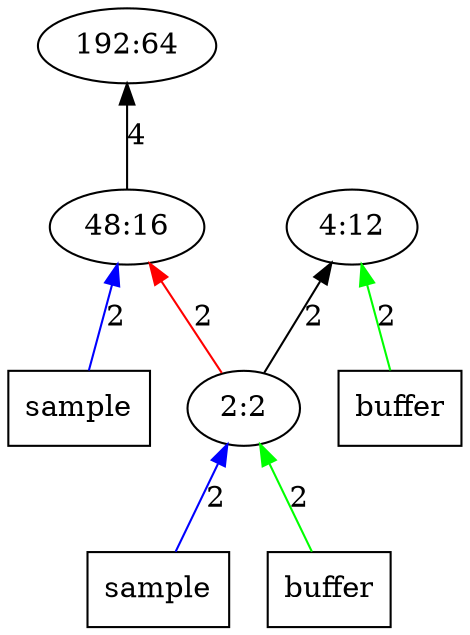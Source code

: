 digraph Tree{
	rankdir="BT"
	1 [label = "192:64"];
	2 -> 1 [label = "4", color = "black"];
	x21 -> 2 [label = "2", color = "blue"];
	x21 [label = "sample", shape = "box"];
	2 [label = "48:16"];
	x32 -> 3 [label = "2", color = "green"];
	x32 [label = "buffer", shape = "box"];
	3 [label = "4:12"];
	4 -> 2 [label = "2", color = "red"];
	4 -> 3 [label = "2", color = "black"];
	x41 -> 4 [label = "2", color = "blue"];
	x41 [label = "sample", shape = "box"];
	x42 -> 4 [label = "2", color = "green"];
	x42 [label = "buffer", shape = "box"];
	4 [label = "2:2"];
}

